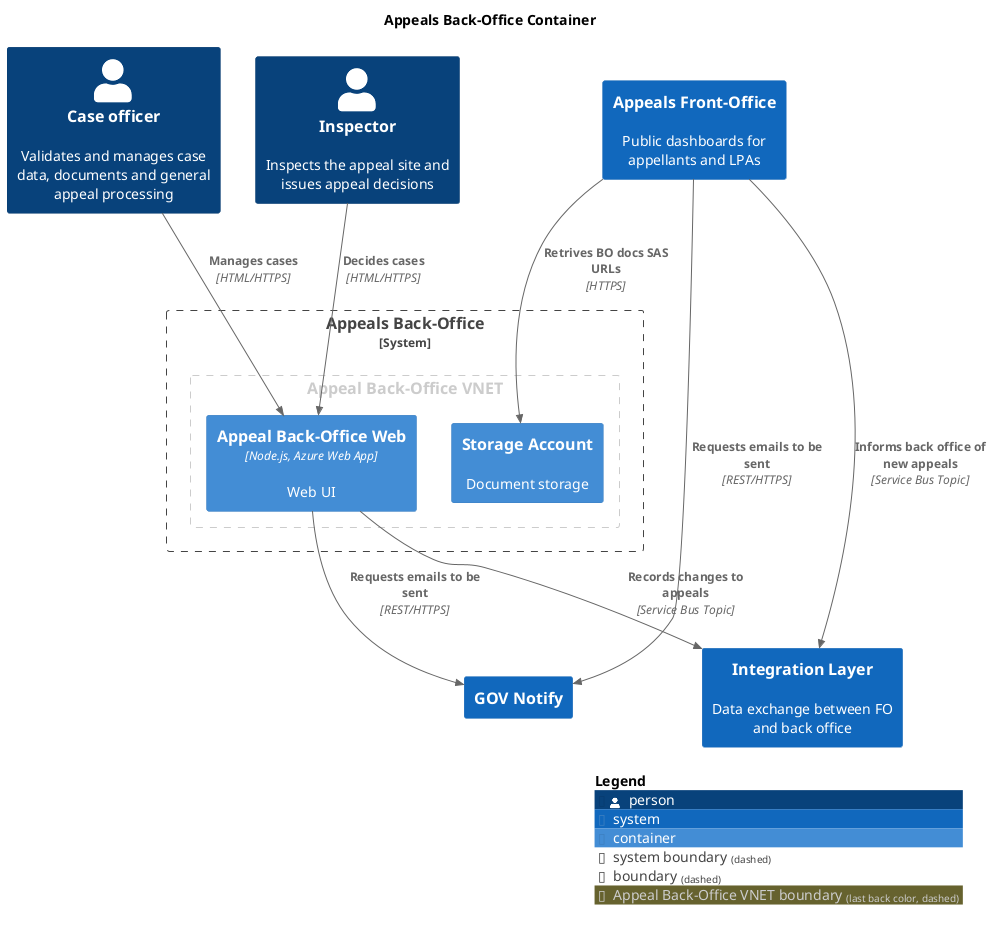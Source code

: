 @startuml
set separator none
title Appeals Back-Office Container

top to bottom direction

!include <C4/C4>
!include <C4/C4_Context>
!include <C4/C4_Container>

Person(Caseofficer, "Case officer", $descr="Validates and manages case data, documents and general appeal processing", $tags="", $link="")
Person(Inspector, "Inspector", $descr="Inspects the appeal site and issues appeal decisions", $tags="", $link="")
System(AppealsFrontOffice, "Appeals Front-Office", $descr="Public dashboards for appellants and LPAs", $tags="", $link="")
System(IntegrationLayer, "Integration Layer", $descr="Data exchange between FO and back office", $tags="", $link="")
System(GOVNotify, "GOV Notify", $descr="", $tags="", $link="")

System_Boundary("AppealsBackOffice_boundary", "Appeals Back-Office", $tags="") {
  AddBoundaryTag("Appeal Back-Office VNET", $borderColor="#cccccc", $fontColor="#cccccc", $borderStyle="dashed")
  Boundary(group_1, "Appeal Back-Office VNET", $tags="Appeal Back-Office VNET") {
    Container(AppealsBackOffice.StorageAccount, "Storage Account", $techn="", $descr="Document storage", $tags="", $link="")
    Container(AppealsBackOffice.AppealBackOfficeWeb, "Appeal Back-Office Web", $techn="Node.js, Azure Web App", $descr="Web UI", $tags="", $link="")
  }

}

Rel(AppealsFrontOffice, AppealsBackOffice.StorageAccount, "Retrives BO docs SAS URLs", $techn="HTTPS", $tags="", $link="")
Rel(AppealsFrontOffice, GOVNotify, "Requests emails to be sent", $techn="REST/HTTPS", $tags="", $link="")
Rel(AppealsBackOffice.AppealBackOfficeWeb, GOVNotify, "Requests emails to be sent", $techn="REST/HTTPS", $tags="", $link="")
Rel(AppealsBackOffice.AppealBackOfficeWeb, IntegrationLayer, "Records changes to appeals", $techn="Service Bus Topic", $tags="", $link="")
Rel(Caseofficer, AppealsBackOffice.AppealBackOfficeWeb, "Manages cases", $techn="HTML/HTTPS", $tags="", $link="")
Rel(Inspector, AppealsBackOffice.AppealBackOfficeWeb, "Decides cases", $techn="HTML/HTTPS", $tags="", $link="")
Rel(AppealsFrontOffice, IntegrationLayer, "Informs back office of new appeals", $techn="Service Bus Topic", $tags="", $link="")

SHOW_LEGEND(true)
@enduml